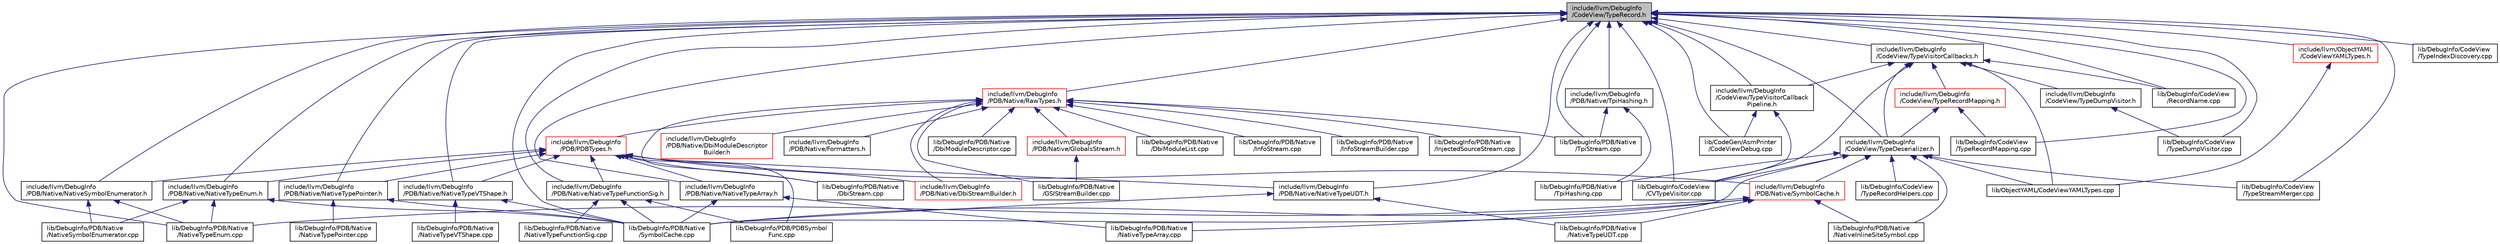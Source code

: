 digraph "include/llvm/DebugInfo/CodeView/TypeRecord.h"
{
 // LATEX_PDF_SIZE
  bgcolor="transparent";
  edge [fontname="Helvetica",fontsize="10",labelfontname="Helvetica",labelfontsize="10"];
  node [fontname="Helvetica",fontsize="10",shape=record];
  Node1 [label="include/llvm/DebugInfo\l/CodeView/TypeRecord.h",height=0.2,width=0.4,color="black", fillcolor="grey75", style="filled", fontcolor="black",tooltip=" "];
  Node1 -> Node2 [dir="back",color="midnightblue",fontsize="10",style="solid",fontname="Helvetica"];
  Node2 [label="include/llvm/DebugInfo\l/CodeView/TypeDeserializer.h",height=0.2,width=0.4,color="black",URL="$TypeDeserializer_8h.html",tooltip=" "];
  Node2 -> Node3 [dir="back",color="midnightblue",fontsize="10",style="solid",fontname="Helvetica"];
  Node3 [label="include/llvm/DebugInfo\l/PDB/Native/SymbolCache.h",height=0.2,width=0.4,color="red",URL="$SymbolCache_8h.html",tooltip=" "];
  Node3 -> Node14 [dir="back",color="midnightblue",fontsize="10",style="solid",fontname="Helvetica"];
  Node14 [label="lib/DebugInfo/PDB/Native\l/NativeInlineSiteSymbol.cpp",height=0.2,width=0.4,color="black",URL="$NativeInlineSiteSymbol_8cpp.html",tooltip=" "];
  Node3 -> Node21 [dir="back",color="midnightblue",fontsize="10",style="solid",fontname="Helvetica"];
  Node21 [label="lib/DebugInfo/PDB/Native\l/NativeTypeArray.cpp",height=0.2,width=0.4,color="black",URL="$NativeTypeArray_8cpp.html",tooltip=" "];
  Node3 -> Node22 [dir="back",color="midnightblue",fontsize="10",style="solid",fontname="Helvetica"];
  Node22 [label="lib/DebugInfo/PDB/Native\l/NativeTypeEnum.cpp",height=0.2,width=0.4,color="black",URL="$NativeTypeEnum_8cpp.html",tooltip=" "];
  Node3 -> Node26 [dir="back",color="midnightblue",fontsize="10",style="solid",fontname="Helvetica"];
  Node26 [label="lib/DebugInfo/PDB/Native\l/NativeTypeUDT.cpp",height=0.2,width=0.4,color="black",URL="$NativeTypeUDT_8cpp.html",tooltip=" "];
  Node3 -> Node28 [dir="back",color="midnightblue",fontsize="10",style="solid",fontname="Helvetica"];
  Node28 [label="lib/DebugInfo/PDB/Native\l/SymbolCache.cpp",height=0.2,width=0.4,color="black",URL="$SymbolCache_8cpp.html",tooltip=" "];
  Node2 -> Node30 [dir="back",color="midnightblue",fontsize="10",style="solid",fontname="Helvetica"];
  Node30 [label="lib/DebugInfo/CodeView\l/CVTypeVisitor.cpp",height=0.2,width=0.4,color="black",URL="$CVTypeVisitor_8cpp.html",tooltip=" "];
  Node2 -> Node31 [dir="back",color="midnightblue",fontsize="10",style="solid",fontname="Helvetica"];
  Node31 [label="lib/DebugInfo/CodeView\l/TypeRecordHelpers.cpp",height=0.2,width=0.4,color="black",URL="$TypeRecordHelpers_8cpp.html",tooltip=" "];
  Node2 -> Node32 [dir="back",color="midnightblue",fontsize="10",style="solid",fontname="Helvetica"];
  Node32 [label="lib/DebugInfo/CodeView\l/TypeStreamMerger.cpp",height=0.2,width=0.4,color="black",URL="$TypeStreamMerger_8cpp.html",tooltip=" "];
  Node2 -> Node14 [dir="back",color="midnightblue",fontsize="10",style="solid",fontname="Helvetica"];
  Node2 -> Node28 [dir="back",color="midnightblue",fontsize="10",style="solid",fontname="Helvetica"];
  Node2 -> Node33 [dir="back",color="midnightblue",fontsize="10",style="solid",fontname="Helvetica"];
  Node33 [label="lib/DebugInfo/PDB/Native\l/TpiHashing.cpp",height=0.2,width=0.4,color="black",URL="$TpiHashing_8cpp.html",tooltip=" "];
  Node2 -> Node34 [dir="back",color="midnightblue",fontsize="10",style="solid",fontname="Helvetica"];
  Node34 [label="lib/ObjectYAML/CodeViewYAMLTypes.cpp",height=0.2,width=0.4,color="black",URL="$CodeViewYAMLTypes_8cpp.html",tooltip=" "];
  Node1 -> Node35 [dir="back",color="midnightblue",fontsize="10",style="solid",fontname="Helvetica"];
  Node35 [label="include/llvm/DebugInfo\l/CodeView/TypeVisitorCallback\lPipeline.h",height=0.2,width=0.4,color="black",URL="$TypeVisitorCallbackPipeline_8h.html",tooltip=" "];
  Node35 -> Node36 [dir="back",color="midnightblue",fontsize="10",style="solid",fontname="Helvetica"];
  Node36 [label="lib/CodeGen/AsmPrinter\l/CodeViewDebug.cpp",height=0.2,width=0.4,color="black",URL="$CodeViewDebug_8cpp.html",tooltip=" "];
  Node35 -> Node30 [dir="back",color="midnightblue",fontsize="10",style="solid",fontname="Helvetica"];
  Node1 -> Node37 [dir="back",color="midnightblue",fontsize="10",style="solid",fontname="Helvetica"];
  Node37 [label="include/llvm/DebugInfo\l/CodeView/TypeVisitorCallbacks.h",height=0.2,width=0.4,color="black",URL="$TypeVisitorCallbacks_8h.html",tooltip=" "];
  Node37 -> Node2 [dir="back",color="midnightblue",fontsize="10",style="solid",fontname="Helvetica"];
  Node37 -> Node38 [dir="back",color="midnightblue",fontsize="10",style="solid",fontname="Helvetica"];
  Node38 [label="include/llvm/DebugInfo\l/CodeView/TypeDumpVisitor.h",height=0.2,width=0.4,color="black",URL="$TypeDumpVisitor_8h.html",tooltip=" "];
  Node38 -> Node39 [dir="back",color="midnightblue",fontsize="10",style="solid",fontname="Helvetica"];
  Node39 [label="lib/DebugInfo/CodeView\l/TypeDumpVisitor.cpp",height=0.2,width=0.4,color="black",URL="$TypeDumpVisitor_8cpp.html",tooltip=" "];
  Node37 -> Node40 [dir="back",color="midnightblue",fontsize="10",style="solid",fontname="Helvetica"];
  Node40 [label="include/llvm/DebugInfo\l/CodeView/TypeRecordMapping.h",height=0.2,width=0.4,color="red",URL="$TypeRecordMapping_8h.html",tooltip=" "];
  Node40 -> Node2 [dir="back",color="midnightblue",fontsize="10",style="solid",fontname="Helvetica"];
  Node40 -> Node47 [dir="back",color="midnightblue",fontsize="10",style="solid",fontname="Helvetica"];
  Node47 [label="lib/DebugInfo/CodeView\l/TypeRecordMapping.cpp",height=0.2,width=0.4,color="black",URL="$TypeRecordMapping_8cpp.html",tooltip=" "];
  Node37 -> Node35 [dir="back",color="midnightblue",fontsize="10",style="solid",fontname="Helvetica"];
  Node37 -> Node30 [dir="back",color="midnightblue",fontsize="10",style="solid",fontname="Helvetica"];
  Node37 -> Node48 [dir="back",color="midnightblue",fontsize="10",style="solid",fontname="Helvetica"];
  Node48 [label="lib/DebugInfo/CodeView\l/RecordName.cpp",height=0.2,width=0.4,color="black",URL="$RecordName_8cpp.html",tooltip=" "];
  Node37 -> Node34 [dir="back",color="midnightblue",fontsize="10",style="solid",fontname="Helvetica"];
  Node1 -> Node49 [dir="back",color="midnightblue",fontsize="10",style="solid",fontname="Helvetica"];
  Node49 [label="include/llvm/DebugInfo\l/PDB/Native/NativeSymbolEnumerator.h",height=0.2,width=0.4,color="black",URL="$NativeSymbolEnumerator_8h.html",tooltip=" "];
  Node49 -> Node20 [dir="back",color="midnightblue",fontsize="10",style="solid",fontname="Helvetica"];
  Node20 [label="lib/DebugInfo/PDB/Native\l/NativeSymbolEnumerator.cpp",height=0.2,width=0.4,color="black",URL="$NativeSymbolEnumerator_8cpp.html",tooltip=" "];
  Node49 -> Node22 [dir="back",color="midnightblue",fontsize="10",style="solid",fontname="Helvetica"];
  Node1 -> Node50 [dir="back",color="midnightblue",fontsize="10",style="solid",fontname="Helvetica"];
  Node50 [label="include/llvm/DebugInfo\l/PDB/Native/NativeTypeArray.h",height=0.2,width=0.4,color="black",URL="$NativeTypeArray_8h.html",tooltip=" "];
  Node50 -> Node21 [dir="back",color="midnightblue",fontsize="10",style="solid",fontname="Helvetica"];
  Node50 -> Node28 [dir="back",color="midnightblue",fontsize="10",style="solid",fontname="Helvetica"];
  Node1 -> Node51 [dir="back",color="midnightblue",fontsize="10",style="solid",fontname="Helvetica"];
  Node51 [label="include/llvm/DebugInfo\l/PDB/Native/NativeTypeEnum.h",height=0.2,width=0.4,color="black",URL="$NativeTypeEnum_8h.html",tooltip=" "];
  Node51 -> Node20 [dir="back",color="midnightblue",fontsize="10",style="solid",fontname="Helvetica"];
  Node51 -> Node22 [dir="back",color="midnightblue",fontsize="10",style="solid",fontname="Helvetica"];
  Node51 -> Node28 [dir="back",color="midnightblue",fontsize="10",style="solid",fontname="Helvetica"];
  Node1 -> Node52 [dir="back",color="midnightblue",fontsize="10",style="solid",fontname="Helvetica"];
  Node52 [label="include/llvm/DebugInfo\l/PDB/Native/NativeTypeFunctionSig.h",height=0.2,width=0.4,color="black",URL="$NativeTypeFunctionSig_8h.html",tooltip=" "];
  Node52 -> Node23 [dir="back",color="midnightblue",fontsize="10",style="solid",fontname="Helvetica"];
  Node23 [label="lib/DebugInfo/PDB/Native\l/NativeTypeFunctionSig.cpp",height=0.2,width=0.4,color="black",URL="$NativeTypeFunctionSig_8cpp.html",tooltip=" "];
  Node52 -> Node28 [dir="back",color="midnightblue",fontsize="10",style="solid",fontname="Helvetica"];
  Node52 -> Node53 [dir="back",color="midnightblue",fontsize="10",style="solid",fontname="Helvetica"];
  Node53 [label="lib/DebugInfo/PDB/PDBSymbol\lFunc.cpp",height=0.2,width=0.4,color="black",URL="$PDBSymbolFunc_8cpp.html",tooltip=" "];
  Node1 -> Node54 [dir="back",color="midnightblue",fontsize="10",style="solid",fontname="Helvetica"];
  Node54 [label="include/llvm/DebugInfo\l/PDB/Native/NativeTypePointer.h",height=0.2,width=0.4,color="black",URL="$NativeTypePointer_8h.html",tooltip=" "];
  Node54 -> Node24 [dir="back",color="midnightblue",fontsize="10",style="solid",fontname="Helvetica"];
  Node24 [label="lib/DebugInfo/PDB/Native\l/NativeTypePointer.cpp",height=0.2,width=0.4,color="black",URL="$NativeTypePointer_8cpp.html",tooltip=" "];
  Node54 -> Node28 [dir="back",color="midnightblue",fontsize="10",style="solid",fontname="Helvetica"];
  Node1 -> Node55 [dir="back",color="midnightblue",fontsize="10",style="solid",fontname="Helvetica"];
  Node55 [label="include/llvm/DebugInfo\l/PDB/Native/NativeTypeUDT.h",height=0.2,width=0.4,color="black",URL="$NativeTypeUDT_8h.html",tooltip=" "];
  Node55 -> Node26 [dir="back",color="midnightblue",fontsize="10",style="solid",fontname="Helvetica"];
  Node55 -> Node28 [dir="back",color="midnightblue",fontsize="10",style="solid",fontname="Helvetica"];
  Node1 -> Node56 [dir="back",color="midnightblue",fontsize="10",style="solid",fontname="Helvetica"];
  Node56 [label="include/llvm/DebugInfo\l/PDB/Native/NativeTypeVTShape.h",height=0.2,width=0.4,color="black",URL="$NativeTypeVTShape_8h.html",tooltip=" "];
  Node56 -> Node27 [dir="back",color="midnightblue",fontsize="10",style="solid",fontname="Helvetica"];
  Node27 [label="lib/DebugInfo/PDB/Native\l/NativeTypeVTShape.cpp",height=0.2,width=0.4,color="black",URL="$NativeTypeVTShape_8cpp.html",tooltip=" "];
  Node56 -> Node28 [dir="back",color="midnightblue",fontsize="10",style="solid",fontname="Helvetica"];
  Node1 -> Node57 [dir="back",color="midnightblue",fontsize="10",style="solid",fontname="Helvetica"];
  Node57 [label="include/llvm/DebugInfo\l/PDB/Native/RawTypes.h",height=0.2,width=0.4,color="red",URL="$RawTypes_8h.html",tooltip=" "];
  Node57 -> Node58 [dir="back",color="midnightblue",fontsize="10",style="solid",fontname="Helvetica"];
  Node58 [label="include/llvm/DebugInfo\l/PDB/PDBTypes.h",height=0.2,width=0.4,color="red",URL="$PDBTypes_8h.html",tooltip=" "];
  Node58 -> Node178 [dir="back",color="midnightblue",fontsize="10",style="solid",fontname="Helvetica"];
  Node178 [label="include/llvm/DebugInfo\l/PDB/Native/DbiStreamBuilder.h",height=0.2,width=0.4,color="red",URL="$DbiStreamBuilder_8h.html",tooltip=" "];
  Node58 -> Node49 [dir="back",color="midnightblue",fontsize="10",style="solid",fontname="Helvetica"];
  Node58 -> Node50 [dir="back",color="midnightblue",fontsize="10",style="solid",fontname="Helvetica"];
  Node58 -> Node51 [dir="back",color="midnightblue",fontsize="10",style="solid",fontname="Helvetica"];
  Node58 -> Node52 [dir="back",color="midnightblue",fontsize="10",style="solid",fontname="Helvetica"];
  Node58 -> Node54 [dir="back",color="midnightblue",fontsize="10",style="solid",fontname="Helvetica"];
  Node58 -> Node55 [dir="back",color="midnightblue",fontsize="10",style="solid",fontname="Helvetica"];
  Node58 -> Node56 [dir="back",color="midnightblue",fontsize="10",style="solid",fontname="Helvetica"];
  Node58 -> Node3 [dir="back",color="midnightblue",fontsize="10",style="solid",fontname="Helvetica"];
  Node58 -> Node176 [dir="back",color="midnightblue",fontsize="10",style="solid",fontname="Helvetica"];
  Node176 [label="lib/DebugInfo/PDB/Native\l/DbiStream.cpp",height=0.2,width=0.4,color="black",URL="$DbiStream_8cpp.html",tooltip=" "];
  Node58 -> Node53 [dir="back",color="midnightblue",fontsize="10",style="solid",fontname="Helvetica"];
  Node57 -> Node184 [dir="back",color="midnightblue",fontsize="10",style="solid",fontname="Helvetica"];
  Node184 [label="include/llvm/DebugInfo\l/PDB/Native/DbiModuleDescriptor\lBuilder.h",height=0.2,width=0.4,color="red",URL="$DbiModuleDescriptorBuilder_8h.html",tooltip=" "];
  Node57 -> Node178 [dir="back",color="midnightblue",fontsize="10",style="solid",fontname="Helvetica"];
  Node57 -> Node186 [dir="back",color="midnightblue",fontsize="10",style="solid",fontname="Helvetica"];
  Node186 [label="include/llvm/DebugInfo\l/PDB/Native/Formatters.h",height=0.2,width=0.4,color="black",URL="$PDB_2Native_2Formatters_8h.html",tooltip=" "];
  Node57 -> Node187 [dir="back",color="midnightblue",fontsize="10",style="solid",fontname="Helvetica"];
  Node187 [label="include/llvm/DebugInfo\l/PDB/Native/GlobalsStream.h",height=0.2,width=0.4,color="red",URL="$GlobalsStream_8h.html",tooltip=" "];
  Node187 -> Node189 [dir="back",color="midnightblue",fontsize="10",style="solid",fontname="Helvetica"];
  Node189 [label="lib/DebugInfo/PDB/Native\l/GSIStreamBuilder.cpp",height=0.2,width=0.4,color="black",URL="$GSIStreamBuilder_8cpp.html",tooltip=" "];
  Node57 -> Node193 [dir="back",color="midnightblue",fontsize="10",style="solid",fontname="Helvetica"];
  Node193 [label="lib/DebugInfo/PDB/Native\l/DbiModuleDescriptor.cpp",height=0.2,width=0.4,color="black",URL="$DbiModuleDescriptor_8cpp.html",tooltip=" "];
  Node57 -> Node194 [dir="back",color="midnightblue",fontsize="10",style="solid",fontname="Helvetica"];
  Node194 [label="lib/DebugInfo/PDB/Native\l/DbiModuleList.cpp",height=0.2,width=0.4,color="black",URL="$DbiModuleList_8cpp.html",tooltip=" "];
  Node57 -> Node176 [dir="back",color="midnightblue",fontsize="10",style="solid",fontname="Helvetica"];
  Node57 -> Node189 [dir="back",color="midnightblue",fontsize="10",style="solid",fontname="Helvetica"];
  Node57 -> Node195 [dir="back",color="midnightblue",fontsize="10",style="solid",fontname="Helvetica"];
  Node195 [label="lib/DebugInfo/PDB/Native\l/InfoStream.cpp",height=0.2,width=0.4,color="black",URL="$InfoStream_8cpp.html",tooltip=" "];
  Node57 -> Node196 [dir="back",color="midnightblue",fontsize="10",style="solid",fontname="Helvetica"];
  Node196 [label="lib/DebugInfo/PDB/Native\l/InfoStreamBuilder.cpp",height=0.2,width=0.4,color="black",URL="$InfoStreamBuilder_8cpp.html",tooltip=" "];
  Node57 -> Node197 [dir="back",color="midnightblue",fontsize="10",style="solid",fontname="Helvetica"];
  Node197 [label="lib/DebugInfo/PDB/Native\l/InjectedSourceStream.cpp",height=0.2,width=0.4,color="black",URL="$InjectedSourceStream_8cpp.html",tooltip=" "];
  Node57 -> Node202 [dir="back",color="midnightblue",fontsize="10",style="solid",fontname="Helvetica"];
  Node202 [label="lib/DebugInfo/PDB/Native\l/TpiStream.cpp",height=0.2,width=0.4,color="black",URL="$TpiStream_8cpp.html",tooltip=" "];
  Node1 -> Node204 [dir="back",color="midnightblue",fontsize="10",style="solid",fontname="Helvetica"];
  Node204 [label="include/llvm/DebugInfo\l/PDB/Native/TpiHashing.h",height=0.2,width=0.4,color="black",URL="$TpiHashing_8h.html",tooltip=" "];
  Node204 -> Node33 [dir="back",color="midnightblue",fontsize="10",style="solid",fontname="Helvetica"];
  Node204 -> Node202 [dir="back",color="midnightblue",fontsize="10",style="solid",fontname="Helvetica"];
  Node1 -> Node205 [dir="back",color="midnightblue",fontsize="10",style="solid",fontname="Helvetica"];
  Node205 [label="include/llvm/ObjectYAML\l/CodeViewYAMLTypes.h",height=0.2,width=0.4,color="red",URL="$CodeViewYAMLTypes_8h.html",tooltip=" "];
  Node205 -> Node34 [dir="back",color="midnightblue",fontsize="10",style="solid",fontname="Helvetica"];
  Node1 -> Node36 [dir="back",color="midnightblue",fontsize="10",style="solid",fontname="Helvetica"];
  Node1 -> Node30 [dir="back",color="midnightblue",fontsize="10",style="solid",fontname="Helvetica"];
  Node1 -> Node48 [dir="back",color="midnightblue",fontsize="10",style="solid",fontname="Helvetica"];
  Node1 -> Node39 [dir="back",color="midnightblue",fontsize="10",style="solid",fontname="Helvetica"];
  Node1 -> Node216 [dir="back",color="midnightblue",fontsize="10",style="solid",fontname="Helvetica"];
  Node216 [label="lib/DebugInfo/CodeView\l/TypeIndexDiscovery.cpp",height=0.2,width=0.4,color="black",URL="$TypeIndexDiscovery_8cpp.html",tooltip=" "];
  Node1 -> Node47 [dir="back",color="midnightblue",fontsize="10",style="solid",fontname="Helvetica"];
  Node1 -> Node32 [dir="back",color="midnightblue",fontsize="10",style="solid",fontname="Helvetica"];
  Node1 -> Node22 [dir="back",color="midnightblue",fontsize="10",style="solid",fontname="Helvetica"];
  Node1 -> Node28 [dir="back",color="midnightblue",fontsize="10",style="solid",fontname="Helvetica"];
  Node1 -> Node202 [dir="back",color="midnightblue",fontsize="10",style="solid",fontname="Helvetica"];
}
